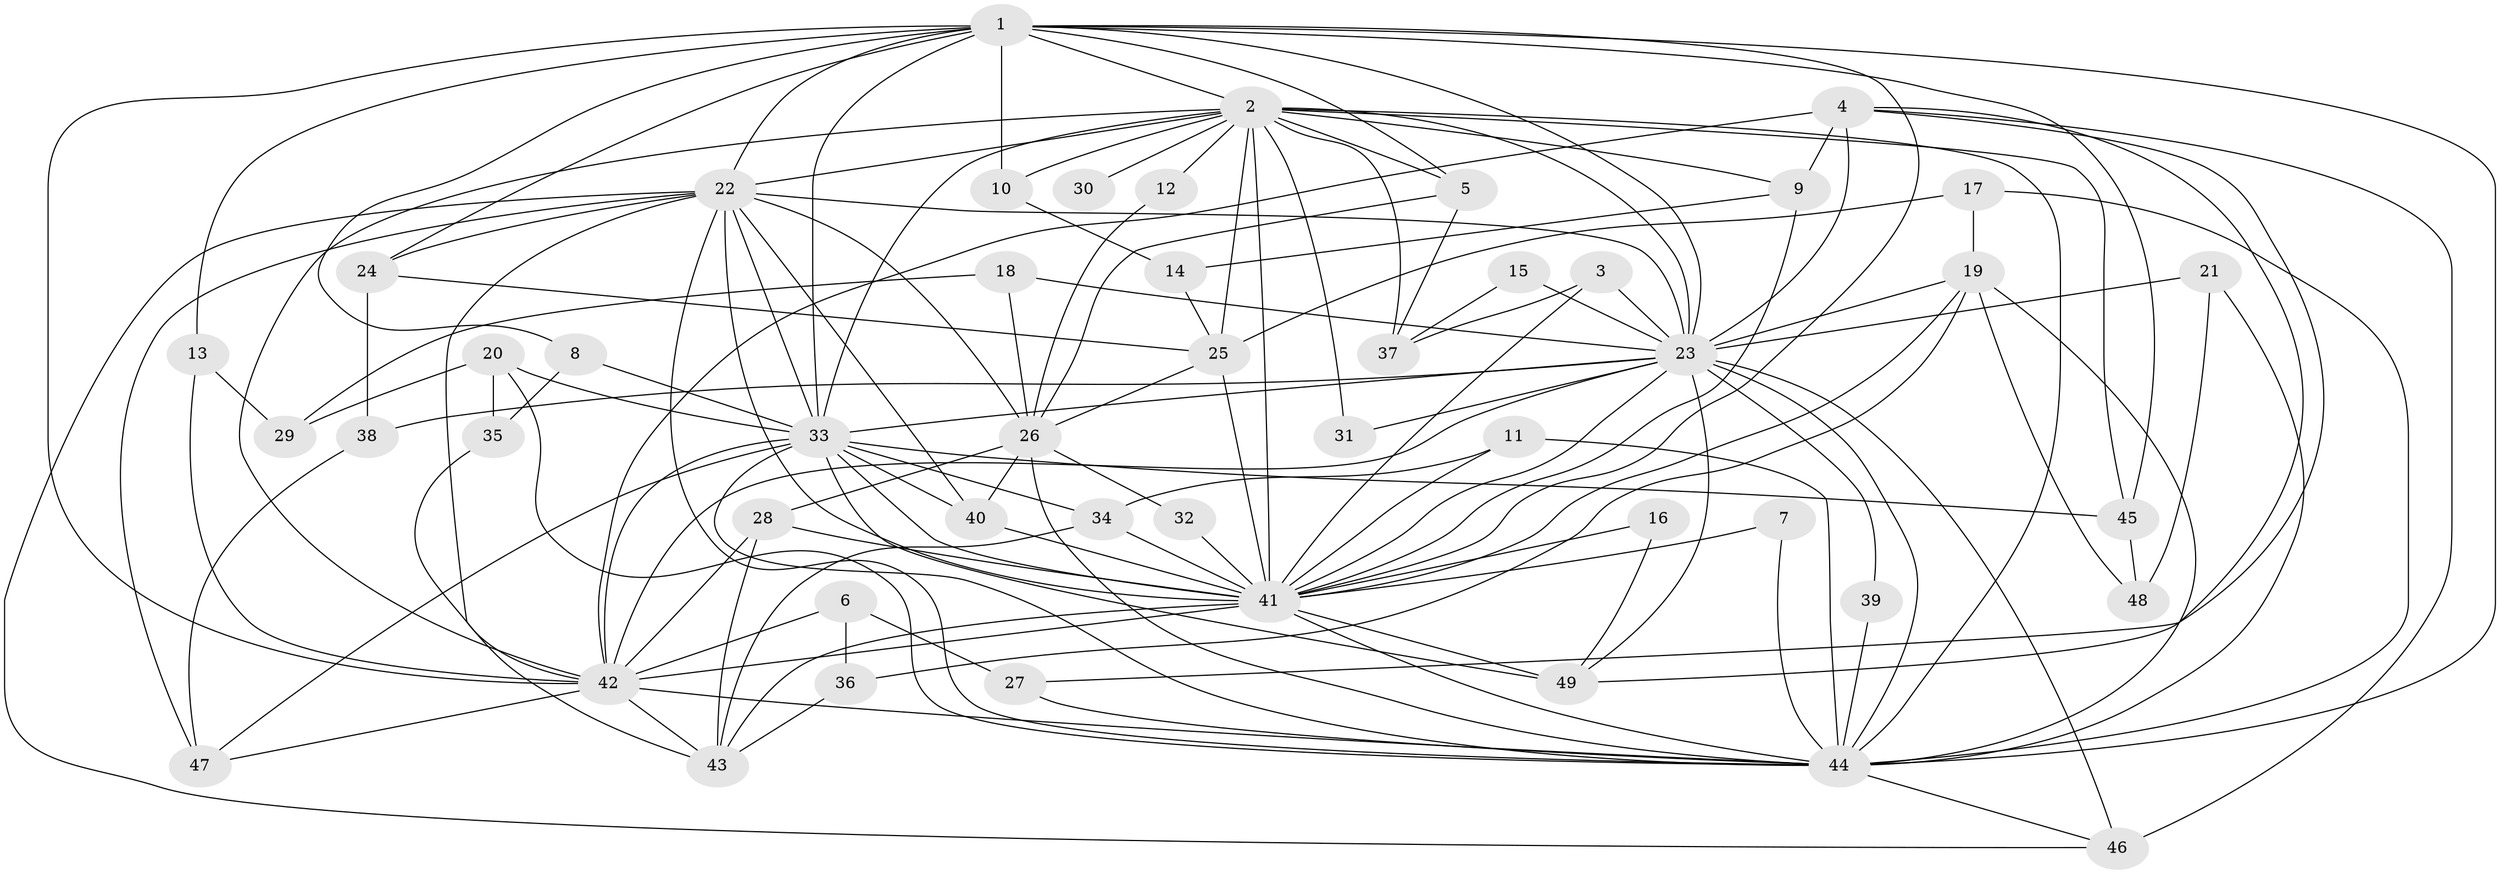 // original degree distribution, {19: 0.010309278350515464, 20: 0.010309278350515464, 21: 0.010309278350515464, 12: 0.010309278350515464, 29: 0.010309278350515464, 14: 0.010309278350515464, 26: 0.010309278350515464, 15: 0.010309278350515464, 23: 0.010309278350515464, 11: 0.020618556701030927, 4: 0.13402061855670103, 2: 0.4948453608247423, 3: 0.1958762886597938, 5: 0.041237113402061855, 6: 0.020618556701030927}
// Generated by graph-tools (version 1.1) at 2025/01/03/09/25 03:01:14]
// undirected, 49 vertices, 134 edges
graph export_dot {
graph [start="1"]
  node [color=gray90,style=filled];
  1;
  2;
  3;
  4;
  5;
  6;
  7;
  8;
  9;
  10;
  11;
  12;
  13;
  14;
  15;
  16;
  17;
  18;
  19;
  20;
  21;
  22;
  23;
  24;
  25;
  26;
  27;
  28;
  29;
  30;
  31;
  32;
  33;
  34;
  35;
  36;
  37;
  38;
  39;
  40;
  41;
  42;
  43;
  44;
  45;
  46;
  47;
  48;
  49;
  1 -- 2 [weight=2.0];
  1 -- 5 [weight=1.0];
  1 -- 8 [weight=1.0];
  1 -- 10 [weight=1.0];
  1 -- 13 [weight=1.0];
  1 -- 22 [weight=2.0];
  1 -- 23 [weight=3.0];
  1 -- 24 [weight=1.0];
  1 -- 33 [weight=2.0];
  1 -- 41 [weight=2.0];
  1 -- 42 [weight=4.0];
  1 -- 44 [weight=2.0];
  1 -- 45 [weight=1.0];
  2 -- 5 [weight=1.0];
  2 -- 9 [weight=1.0];
  2 -- 10 [weight=1.0];
  2 -- 12 [weight=1.0];
  2 -- 22 [weight=1.0];
  2 -- 23 [weight=1.0];
  2 -- 25 [weight=1.0];
  2 -- 30 [weight=1.0];
  2 -- 31 [weight=1.0];
  2 -- 33 [weight=1.0];
  2 -- 37 [weight=1.0];
  2 -- 41 [weight=3.0];
  2 -- 42 [weight=2.0];
  2 -- 44 [weight=1.0];
  2 -- 45 [weight=1.0];
  3 -- 23 [weight=1.0];
  3 -- 37 [weight=1.0];
  3 -- 41 [weight=1.0];
  4 -- 9 [weight=1.0];
  4 -- 23 [weight=1.0];
  4 -- 27 [weight=1.0];
  4 -- 42 [weight=1.0];
  4 -- 46 [weight=1.0];
  4 -- 49 [weight=1.0];
  5 -- 26 [weight=1.0];
  5 -- 37 [weight=1.0];
  6 -- 27 [weight=1.0];
  6 -- 36 [weight=1.0];
  6 -- 42 [weight=2.0];
  7 -- 41 [weight=1.0];
  7 -- 44 [weight=1.0];
  8 -- 33 [weight=1.0];
  8 -- 35 [weight=1.0];
  9 -- 14 [weight=1.0];
  9 -- 41 [weight=1.0];
  10 -- 14 [weight=1.0];
  11 -- 34 [weight=1.0];
  11 -- 41 [weight=1.0];
  11 -- 44 [weight=1.0];
  12 -- 26 [weight=1.0];
  13 -- 29 [weight=1.0];
  13 -- 42 [weight=1.0];
  14 -- 25 [weight=1.0];
  15 -- 23 [weight=1.0];
  15 -- 37 [weight=1.0];
  16 -- 41 [weight=1.0];
  16 -- 49 [weight=1.0];
  17 -- 19 [weight=1.0];
  17 -- 25 [weight=1.0];
  17 -- 44 [weight=1.0];
  18 -- 23 [weight=1.0];
  18 -- 26 [weight=1.0];
  18 -- 29 [weight=1.0];
  19 -- 23 [weight=1.0];
  19 -- 36 [weight=1.0];
  19 -- 41 [weight=1.0];
  19 -- 44 [weight=1.0];
  19 -- 48 [weight=1.0];
  20 -- 29 [weight=1.0];
  20 -- 33 [weight=2.0];
  20 -- 35 [weight=1.0];
  20 -- 44 [weight=1.0];
  21 -- 23 [weight=1.0];
  21 -- 44 [weight=1.0];
  21 -- 48 [weight=1.0];
  22 -- 23 [weight=1.0];
  22 -- 24 [weight=1.0];
  22 -- 26 [weight=2.0];
  22 -- 33 [weight=1.0];
  22 -- 40 [weight=1.0];
  22 -- 41 [weight=3.0];
  22 -- 42 [weight=3.0];
  22 -- 44 [weight=2.0];
  22 -- 46 [weight=1.0];
  22 -- 47 [weight=1.0];
  23 -- 31 [weight=1.0];
  23 -- 33 [weight=3.0];
  23 -- 38 [weight=1.0];
  23 -- 39 [weight=1.0];
  23 -- 41 [weight=1.0];
  23 -- 42 [weight=3.0];
  23 -- 44 [weight=3.0];
  23 -- 46 [weight=1.0];
  23 -- 49 [weight=1.0];
  24 -- 25 [weight=1.0];
  24 -- 38 [weight=1.0];
  25 -- 26 [weight=1.0];
  25 -- 41 [weight=2.0];
  26 -- 28 [weight=1.0];
  26 -- 32 [weight=1.0];
  26 -- 40 [weight=1.0];
  26 -- 44 [weight=1.0];
  27 -- 44 [weight=1.0];
  28 -- 41 [weight=2.0];
  28 -- 42 [weight=1.0];
  28 -- 43 [weight=1.0];
  32 -- 41 [weight=1.0];
  33 -- 34 [weight=1.0];
  33 -- 40 [weight=1.0];
  33 -- 41 [weight=1.0];
  33 -- 42 [weight=2.0];
  33 -- 44 [weight=1.0];
  33 -- 45 [weight=1.0];
  33 -- 47 [weight=1.0];
  33 -- 49 [weight=2.0];
  34 -- 41 [weight=1.0];
  34 -- 43 [weight=1.0];
  35 -- 43 [weight=1.0];
  36 -- 43 [weight=1.0];
  38 -- 47 [weight=1.0];
  39 -- 44 [weight=1.0];
  40 -- 41 [weight=1.0];
  41 -- 42 [weight=2.0];
  41 -- 43 [weight=1.0];
  41 -- 44 [weight=1.0];
  41 -- 49 [weight=1.0];
  42 -- 43 [weight=1.0];
  42 -- 44 [weight=2.0];
  42 -- 47 [weight=1.0];
  44 -- 46 [weight=1.0];
  45 -- 48 [weight=1.0];
}
